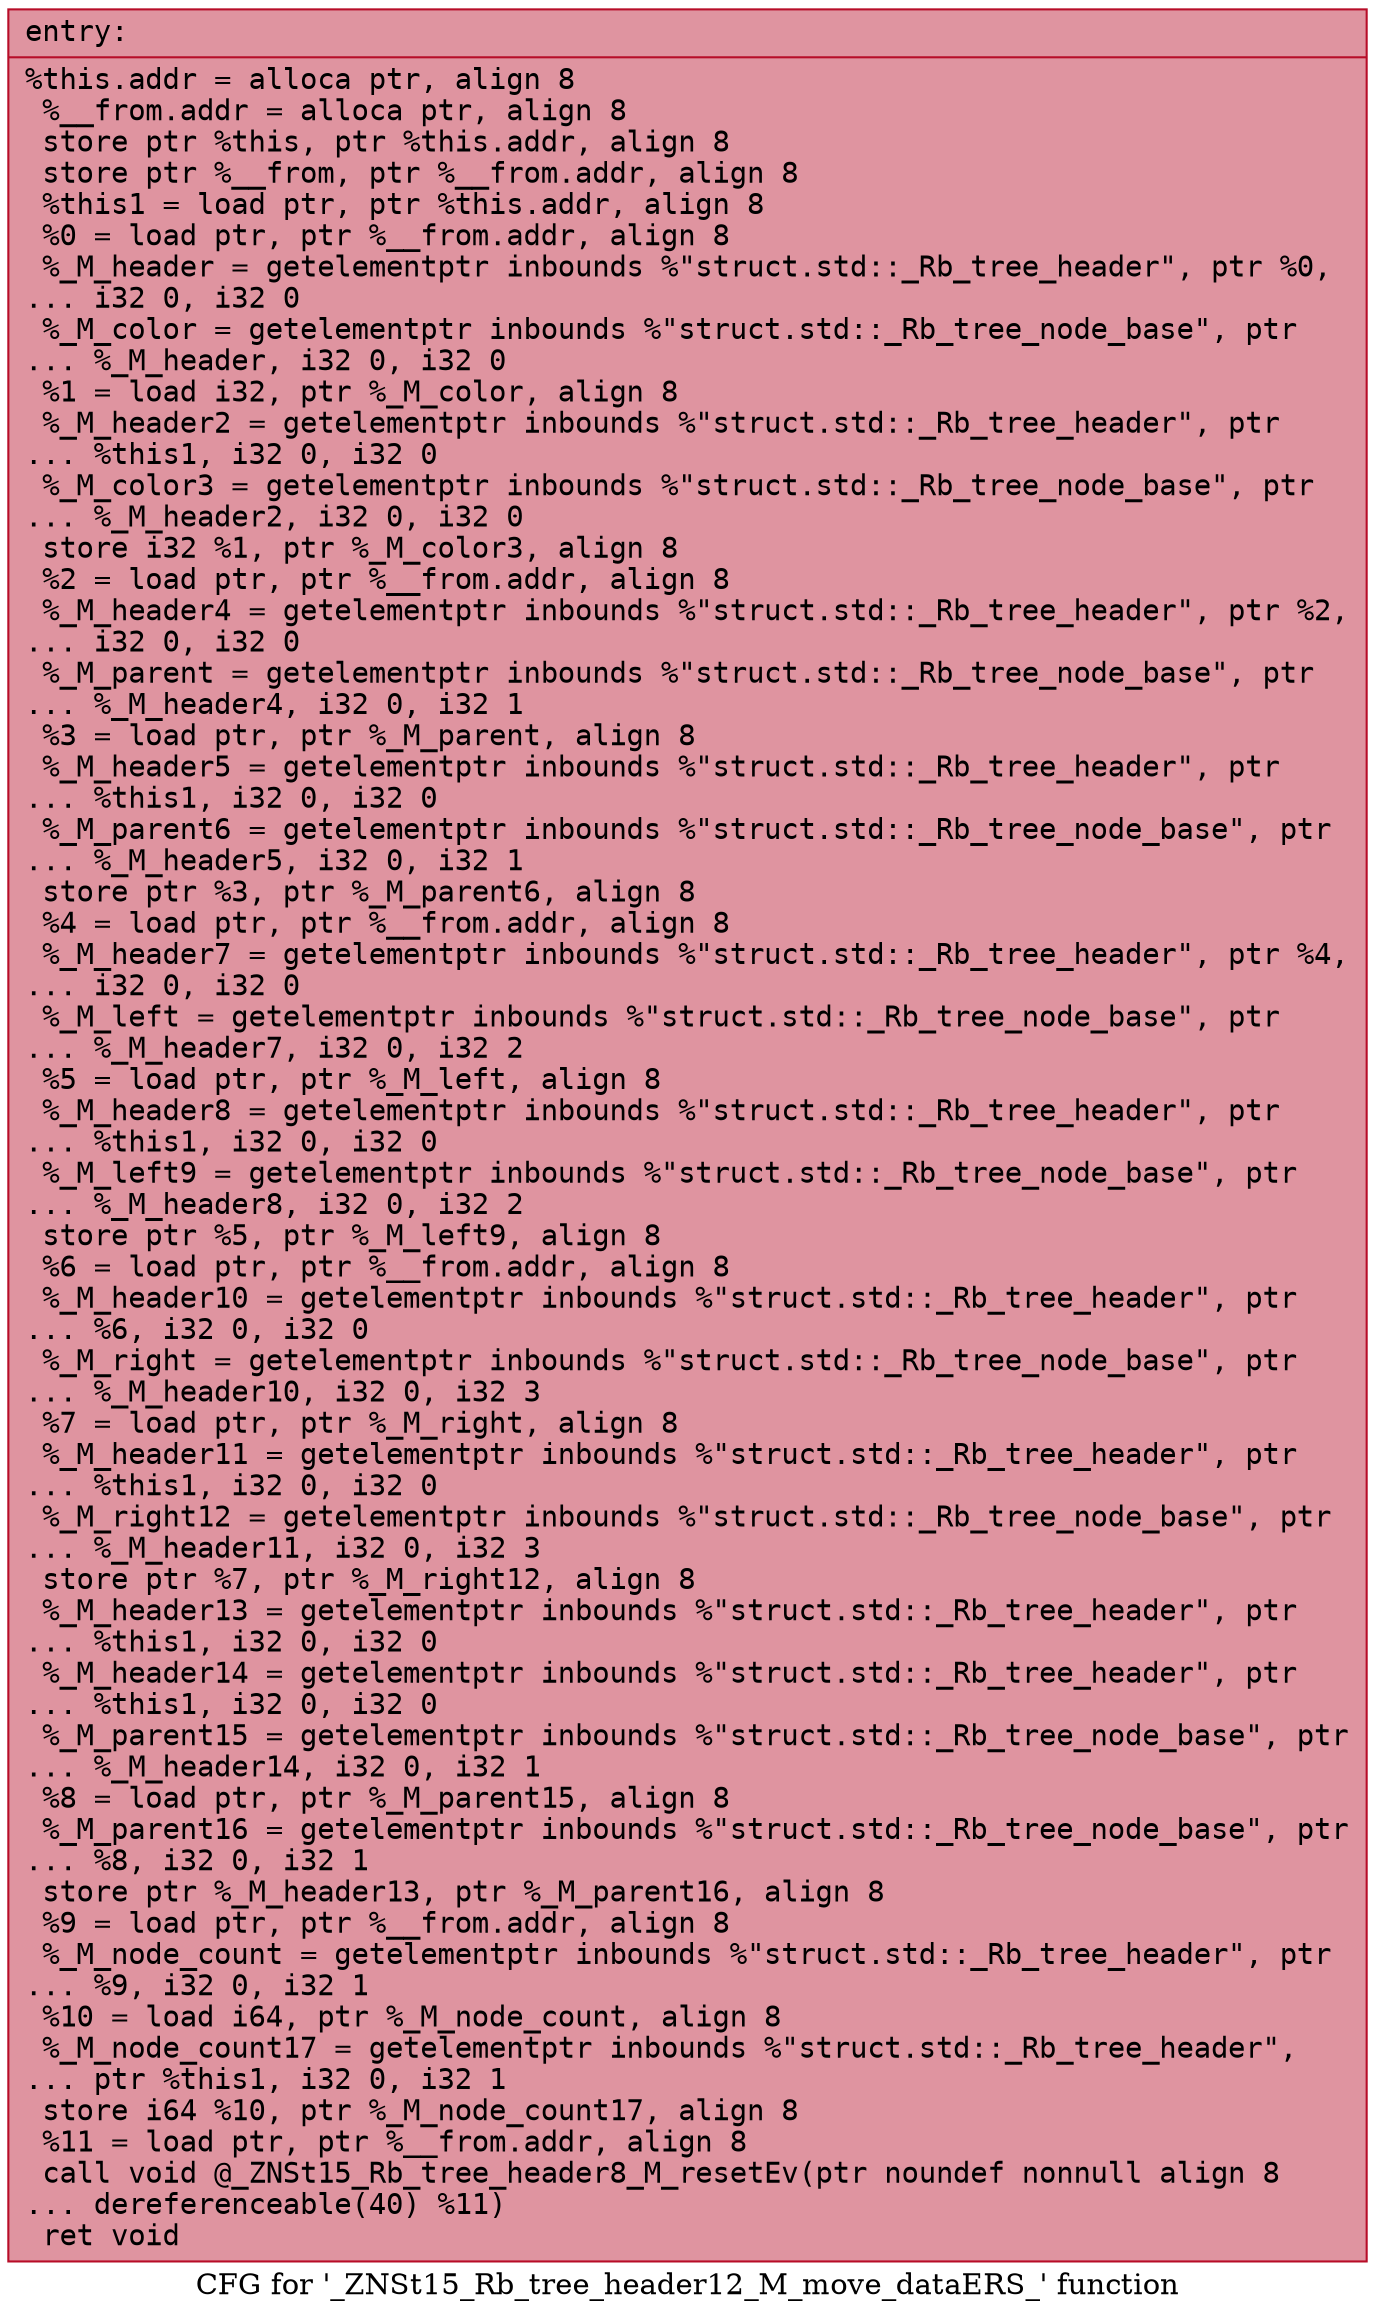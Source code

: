 digraph "CFG for '_ZNSt15_Rb_tree_header12_M_move_dataERS_' function" {
	label="CFG for '_ZNSt15_Rb_tree_header12_M_move_dataERS_' function";

	Node0x562c4e46ea50 [shape=record,color="#b70d28ff", style=filled, fillcolor="#b70d2870" fontname="Courier",label="{entry:\l|  %this.addr = alloca ptr, align 8\l  %__from.addr = alloca ptr, align 8\l  store ptr %this, ptr %this.addr, align 8\l  store ptr %__from, ptr %__from.addr, align 8\l  %this1 = load ptr, ptr %this.addr, align 8\l  %0 = load ptr, ptr %__from.addr, align 8\l  %_M_header = getelementptr inbounds %\"struct.std::_Rb_tree_header\", ptr %0,\l... i32 0, i32 0\l  %_M_color = getelementptr inbounds %\"struct.std::_Rb_tree_node_base\", ptr\l... %_M_header, i32 0, i32 0\l  %1 = load i32, ptr %_M_color, align 8\l  %_M_header2 = getelementptr inbounds %\"struct.std::_Rb_tree_header\", ptr\l... %this1, i32 0, i32 0\l  %_M_color3 = getelementptr inbounds %\"struct.std::_Rb_tree_node_base\", ptr\l... %_M_header2, i32 0, i32 0\l  store i32 %1, ptr %_M_color3, align 8\l  %2 = load ptr, ptr %__from.addr, align 8\l  %_M_header4 = getelementptr inbounds %\"struct.std::_Rb_tree_header\", ptr %2,\l... i32 0, i32 0\l  %_M_parent = getelementptr inbounds %\"struct.std::_Rb_tree_node_base\", ptr\l... %_M_header4, i32 0, i32 1\l  %3 = load ptr, ptr %_M_parent, align 8\l  %_M_header5 = getelementptr inbounds %\"struct.std::_Rb_tree_header\", ptr\l... %this1, i32 0, i32 0\l  %_M_parent6 = getelementptr inbounds %\"struct.std::_Rb_tree_node_base\", ptr\l... %_M_header5, i32 0, i32 1\l  store ptr %3, ptr %_M_parent6, align 8\l  %4 = load ptr, ptr %__from.addr, align 8\l  %_M_header7 = getelementptr inbounds %\"struct.std::_Rb_tree_header\", ptr %4,\l... i32 0, i32 0\l  %_M_left = getelementptr inbounds %\"struct.std::_Rb_tree_node_base\", ptr\l... %_M_header7, i32 0, i32 2\l  %5 = load ptr, ptr %_M_left, align 8\l  %_M_header8 = getelementptr inbounds %\"struct.std::_Rb_tree_header\", ptr\l... %this1, i32 0, i32 0\l  %_M_left9 = getelementptr inbounds %\"struct.std::_Rb_tree_node_base\", ptr\l... %_M_header8, i32 0, i32 2\l  store ptr %5, ptr %_M_left9, align 8\l  %6 = load ptr, ptr %__from.addr, align 8\l  %_M_header10 = getelementptr inbounds %\"struct.std::_Rb_tree_header\", ptr\l... %6, i32 0, i32 0\l  %_M_right = getelementptr inbounds %\"struct.std::_Rb_tree_node_base\", ptr\l... %_M_header10, i32 0, i32 3\l  %7 = load ptr, ptr %_M_right, align 8\l  %_M_header11 = getelementptr inbounds %\"struct.std::_Rb_tree_header\", ptr\l... %this1, i32 0, i32 0\l  %_M_right12 = getelementptr inbounds %\"struct.std::_Rb_tree_node_base\", ptr\l... %_M_header11, i32 0, i32 3\l  store ptr %7, ptr %_M_right12, align 8\l  %_M_header13 = getelementptr inbounds %\"struct.std::_Rb_tree_header\", ptr\l... %this1, i32 0, i32 0\l  %_M_header14 = getelementptr inbounds %\"struct.std::_Rb_tree_header\", ptr\l... %this1, i32 0, i32 0\l  %_M_parent15 = getelementptr inbounds %\"struct.std::_Rb_tree_node_base\", ptr\l... %_M_header14, i32 0, i32 1\l  %8 = load ptr, ptr %_M_parent15, align 8\l  %_M_parent16 = getelementptr inbounds %\"struct.std::_Rb_tree_node_base\", ptr\l... %8, i32 0, i32 1\l  store ptr %_M_header13, ptr %_M_parent16, align 8\l  %9 = load ptr, ptr %__from.addr, align 8\l  %_M_node_count = getelementptr inbounds %\"struct.std::_Rb_tree_header\", ptr\l... %9, i32 0, i32 1\l  %10 = load i64, ptr %_M_node_count, align 8\l  %_M_node_count17 = getelementptr inbounds %\"struct.std::_Rb_tree_header\",\l... ptr %this1, i32 0, i32 1\l  store i64 %10, ptr %_M_node_count17, align 8\l  %11 = load ptr, ptr %__from.addr, align 8\l  call void @_ZNSt15_Rb_tree_header8_M_resetEv(ptr noundef nonnull align 8\l... dereferenceable(40) %11)\l  ret void\l}"];
}
